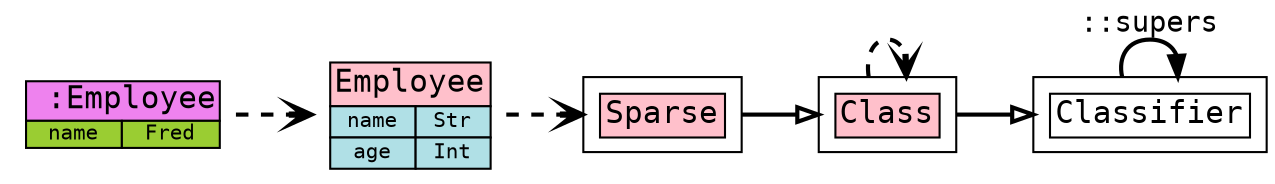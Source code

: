 digraph {
  rankdir="LR"
0[label=<<table BORDER="0" CELLBORDER="1" CELLSPACING="0" CELLPADDING="1"><tr><td bgcolor="pink" colspan="2"><font face="INCONSOLATA" point-size="15">Employee</font></td></tr><tr> <td bgcolor="powderblue"><font point-size="10" face="INCONSOLATA">name</font></td><td bgcolor="powderblue"><font point-size="10" face="INCONSOLATA">Str</font></td></tr><tr> <td bgcolor="powderblue"><font point-size="10" face="INCONSOLATA">age</font></td><td bgcolor="powderblue"><font point-size="10" face="INCONSOLATA">Int</font></td></tr></table>>,shape=none];
1[label=<<table BORDER="0" CELLBORDER="1" CELLSPACING="0" CELLPADDING="1"><tr><td bgcolor="pink" colspan="2"><font face="INCONSOLATA" point-size="15">Sparse</font></td></tr></table>>,shape=box];
2[label=<<table BORDER="0" CELLBORDER="1" CELLSPACING="0" CELLPADDING="1"><tr><td bgcolor="pink" colspan="2"><font face="INCONSOLATA" point-size="15">Class</font></td></tr></table>>,shape=box];
3[label=<<table BORDER="0" CELLBORDER="1" CELLSPACING="0" CELLPADDING="1"><tr><td bgcolor="white" colspan="2"><font face="INCONSOLATA" point-size="15">Classifier</font></td></tr></table>>,shape=box];
4[label=<<table BORDER="0" CELLBORDER="1" CELLSPACING="0" CELLPADDING="0"><tr><td bgcolor="violet" colspan="2"><font face="INCONSOLATA" point-size="15"> :Employee</font></td></tr><tr> <td bgcolor="yellowgreen"><font point-size="10" face="INCONSOLATA">name</font></td><td bgcolor="yellowgreen"><font point-size="10" face="INCONSOLATA">Fred</font></td></tr></table>>,shape=none];
2 -> 2[penwidth="2" style=dashed arrowhead=vee];
3 -> 3[penwidth="2" label=<<font face="INCONSOLATA">::supers</font>>];
2 -> 3[penwidth="2" arrowhead=empty];
1 -> 2[penwidth="2" arrowhead=empty];
0 -> 1[penwidth="2" style=dashed arrowhead=vee];
4 -> 0[penwidth="2" style=dashed arrowhead=vee];
}
